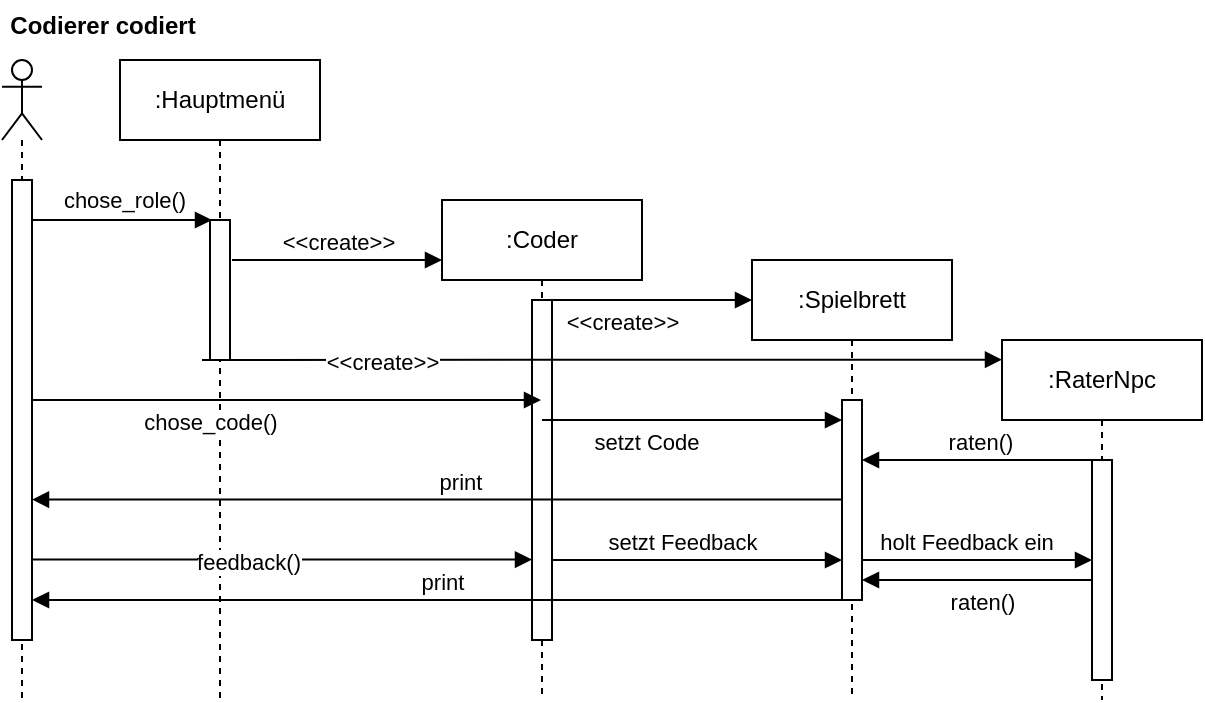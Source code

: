 <mxfile version="22.0.3" type="device">
  <diagram name="Page-1" id="2YBvvXClWsGukQMizWep">
    <mxGraphModel dx="587" dy="566" grid="1" gridSize="10" guides="1" tooltips="1" connect="1" arrows="1" fold="1" page="1" pageScale="1" pageWidth="850" pageHeight="1100" math="0" shadow="0">
      <root>
        <mxCell id="0" />
        <mxCell id="1" parent="0" />
        <mxCell id="aM9ryv3xv72pqoxQDRHE-1" value=":Hauptmenü" style="shape=umlLifeline;perimeter=lifelinePerimeter;whiteSpace=wrap;html=1;container=0;dropTarget=0;collapsible=0;recursiveResize=0;outlineConnect=0;portConstraint=eastwest;newEdgeStyle={&quot;edgeStyle&quot;:&quot;elbowEdgeStyle&quot;,&quot;elbow&quot;:&quot;vertical&quot;,&quot;curved&quot;:0,&quot;rounded&quot;:0};" parent="1" vertex="1">
          <mxGeometry x="109" y="40" width="100" height="320" as="geometry" />
        </mxCell>
        <mxCell id="aM9ryv3xv72pqoxQDRHE-2" value="" style="html=1;points=[];perimeter=orthogonalPerimeter;outlineConnect=0;targetShapes=umlLifeline;portConstraint=eastwest;newEdgeStyle={&quot;edgeStyle&quot;:&quot;elbowEdgeStyle&quot;,&quot;elbow&quot;:&quot;vertical&quot;,&quot;curved&quot;:0,&quot;rounded&quot;:0};" parent="aM9ryv3xv72pqoxQDRHE-1" vertex="1">
          <mxGeometry x="45" y="80" width="10" height="70" as="geometry" />
        </mxCell>
        <mxCell id="aM9ryv3xv72pqoxQDRHE-5" value=":Coder" style="shape=umlLifeline;perimeter=lifelinePerimeter;whiteSpace=wrap;html=1;container=0;dropTarget=0;collapsible=0;recursiveResize=0;outlineConnect=0;portConstraint=eastwest;newEdgeStyle={&quot;edgeStyle&quot;:&quot;elbowEdgeStyle&quot;,&quot;elbow&quot;:&quot;vertical&quot;,&quot;curved&quot;:0,&quot;rounded&quot;:0};" parent="1" vertex="1">
          <mxGeometry x="270" y="110" width="100" height="250" as="geometry" />
        </mxCell>
        <mxCell id="aM9ryv3xv72pqoxQDRHE-6" value="" style="html=1;points=[];perimeter=orthogonalPerimeter;outlineConnect=0;targetShapes=umlLifeline;portConstraint=eastwest;newEdgeStyle={&quot;edgeStyle&quot;:&quot;elbowEdgeStyle&quot;,&quot;elbow&quot;:&quot;vertical&quot;,&quot;curved&quot;:0,&quot;rounded&quot;:0};" parent="aM9ryv3xv72pqoxQDRHE-5" vertex="1">
          <mxGeometry x="45" y="50" width="10" height="170" as="geometry" />
        </mxCell>
        <mxCell id="aM9ryv3xv72pqoxQDRHE-7" value="&amp;lt;&amp;lt;create&amp;gt;&amp;gt;" style="html=1;verticalAlign=bottom;endArrow=block;edgeStyle=elbowEdgeStyle;elbow=vertical;curved=0;rounded=0;" parent="1" edge="1">
          <mxGeometry relative="1" as="geometry">
            <mxPoint x="165" y="140" as="sourcePoint" />
            <Array as="points">
              <mxPoint x="200" y="140" />
              <mxPoint x="242" y="130" />
            </Array>
            <mxPoint x="270" y="140" as="targetPoint" />
            <mxPoint as="offset" />
          </mxGeometry>
        </mxCell>
        <mxCell id="aM9ryv3xv72pqoxQDRHE-9" value="print" style="html=1;verticalAlign=bottom;endArrow=block;edgeStyle=elbowEdgeStyle;elbow=vertical;curved=0;rounded=0;" parent="1" target="Cum3BHSPglZvYzt42eMh-10" edge="1">
          <mxGeometry x="-0.03" relative="1" as="geometry">
            <mxPoint x="480" y="259.76" as="sourcePoint" />
            <Array as="points">
              <mxPoint x="422" y="259.76" />
            </Array>
            <mxPoint x="70" y="259.76" as="targetPoint" />
            <mxPoint as="offset" />
          </mxGeometry>
        </mxCell>
        <mxCell id="Cum3BHSPglZvYzt42eMh-9" value="" style="shape=umlLifeline;perimeter=lifelinePerimeter;whiteSpace=wrap;html=1;container=1;dropTarget=0;collapsible=0;recursiveResize=0;outlineConnect=0;portConstraint=eastwest;newEdgeStyle={&quot;curved&quot;:0,&quot;rounded&quot;:0};participant=umlActor;" parent="1" vertex="1">
          <mxGeometry x="50" y="40" width="20" height="320" as="geometry" />
        </mxCell>
        <mxCell id="Cum3BHSPglZvYzt42eMh-10" value="" style="html=1;points=[[0,0,0,0,5],[0,1,0,0,-5],[1,0,0,0,5],[1,1,0,0,-5]];perimeter=orthogonalPerimeter;outlineConnect=0;targetShapes=umlLifeline;portConstraint=eastwest;newEdgeStyle={&quot;curved&quot;:0,&quot;rounded&quot;:0};" parent="Cum3BHSPglZvYzt42eMh-9" vertex="1">
          <mxGeometry x="5" y="60" width="10" height="230" as="geometry" />
        </mxCell>
        <mxCell id="Cum3BHSPglZvYzt42eMh-11" value="" style="html=1;verticalAlign=bottom;endArrow=block;edgeStyle=elbowEdgeStyle;elbow=vertical;curved=0;rounded=0;" parent="1" edge="1">
          <mxGeometry relative="1" as="geometry">
            <mxPoint x="65" y="120" as="sourcePoint" />
            <Array as="points">
              <mxPoint x="127" y="120" />
            </Array>
            <mxPoint x="155" y="120" as="targetPoint" />
          </mxGeometry>
        </mxCell>
        <mxCell id="Cum3BHSPglZvYzt42eMh-12" value="chose_role()" style="edgeLabel;html=1;align=center;verticalAlign=middle;resizable=0;points=[];" parent="Cum3BHSPglZvYzt42eMh-11" vertex="1" connectable="0">
          <mxGeometry x="-0.104" y="1" relative="1" as="geometry">
            <mxPoint x="5" y="-9" as="offset" />
          </mxGeometry>
        </mxCell>
        <mxCell id="Cum3BHSPglZvYzt42eMh-15" value=":Spielbrett" style="shape=umlLifeline;perimeter=lifelinePerimeter;whiteSpace=wrap;html=1;container=1;dropTarget=0;collapsible=0;recursiveResize=0;outlineConnect=0;portConstraint=eastwest;newEdgeStyle={&quot;curved&quot;:0,&quot;rounded&quot;:0};" parent="1" vertex="1">
          <mxGeometry x="425" y="140" width="100" height="220" as="geometry" />
        </mxCell>
        <mxCell id="Cum3BHSPglZvYzt42eMh-17" value="" style="html=1;points=[[0,0,0,0,5],[0,1,0,0,-5],[1,0,0,0,5],[1,1,0,0,-5]];perimeter=orthogonalPerimeter;outlineConnect=0;targetShapes=umlLifeline;portConstraint=eastwest;newEdgeStyle={&quot;curved&quot;:0,&quot;rounded&quot;:0};" parent="Cum3BHSPglZvYzt42eMh-15" vertex="1">
          <mxGeometry x="45" y="70" width="10" height="100" as="geometry" />
        </mxCell>
        <mxCell id="Cum3BHSPglZvYzt42eMh-27" value=":RaterNpc" style="shape=umlLifeline;perimeter=lifelinePerimeter;whiteSpace=wrap;html=1;container=1;dropTarget=0;collapsible=0;recursiveResize=0;outlineConnect=0;portConstraint=eastwest;newEdgeStyle={&quot;curved&quot;:0,&quot;rounded&quot;:0};" parent="1" vertex="1">
          <mxGeometry x="550" y="180" width="100" height="180" as="geometry" />
        </mxCell>
        <mxCell id="Cum3BHSPglZvYzt42eMh-35" value="" style="html=1;points=[[0,0,0,0,5],[0,1,0,0,-5],[1,0,0,0,5],[1,1,0,0,-5]];perimeter=orthogonalPerimeter;outlineConnect=0;targetShapes=umlLifeline;portConstraint=eastwest;newEdgeStyle={&quot;curved&quot;:0,&quot;rounded&quot;:0};" parent="Cum3BHSPglZvYzt42eMh-27" vertex="1">
          <mxGeometry x="45" y="60" width="10" height="110" as="geometry" />
        </mxCell>
        <mxCell id="Cum3BHSPglZvYzt42eMh-29" value="&amp;lt;&amp;lt;create&amp;gt;&amp;gt;" style="html=1;verticalAlign=bottom;endArrow=block;edgeStyle=elbowEdgeStyle;elbow=vertical;curved=0;rounded=0;" parent="1" edge="1">
          <mxGeometry x="-0.3" y="-20" relative="1" as="geometry">
            <mxPoint x="325" y="160" as="sourcePoint" />
            <Array as="points">
              <mxPoint x="360" y="160" />
              <mxPoint x="402" y="150" />
            </Array>
            <mxPoint x="425" y="160" as="targetPoint" />
            <mxPoint as="offset" />
          </mxGeometry>
        </mxCell>
        <mxCell id="Cum3BHSPglZvYzt42eMh-30" value="&amp;lt;&amp;lt;create&amp;gt;&amp;gt;" style="html=1;verticalAlign=bottom;endArrow=block;edgeStyle=elbowEdgeStyle;elbow=vertical;curved=0;rounded=0;entryX=0;entryY=0.055;entryDx=0;entryDy=0;entryPerimeter=0;" parent="1" target="Cum3BHSPglZvYzt42eMh-27" edge="1">
          <mxGeometry x="-0.549" y="-10" relative="1" as="geometry">
            <mxPoint x="150" y="190" as="sourcePoint" />
            <Array as="points">
              <mxPoint x="368" y="189.83" />
              <mxPoint x="410" y="179.83" />
            </Array>
            <mxPoint x="539" y="188.1" as="targetPoint" />
            <mxPoint as="offset" />
          </mxGeometry>
        </mxCell>
        <mxCell id="Cum3BHSPglZvYzt42eMh-37" value="" style="html=1;verticalAlign=bottom;endArrow=block;edgeStyle=elbowEdgeStyle;elbow=vertical;curved=0;rounded=0;" parent="1" source="Cum3BHSPglZvYzt42eMh-10" target="aM9ryv3xv72pqoxQDRHE-6" edge="1">
          <mxGeometry x="-0.3" y="-20" relative="1" as="geometry">
            <mxPoint x="70" y="289.93" as="sourcePoint" />
            <Array as="points">
              <mxPoint x="288" y="289.76" />
              <mxPoint x="330" y="279.76" />
            </Array>
            <mxPoint x="150" y="290" as="targetPoint" />
            <mxPoint as="offset" />
          </mxGeometry>
        </mxCell>
        <mxCell id="Cum3BHSPglZvYzt42eMh-38" value="feedback()" style="edgeLabel;html=1;align=center;verticalAlign=middle;resizable=0;points=[];" parent="Cum3BHSPglZvYzt42eMh-37" vertex="1" connectable="0">
          <mxGeometry x="-0.136" y="-1" relative="1" as="geometry">
            <mxPoint as="offset" />
          </mxGeometry>
        </mxCell>
        <mxCell id="Cum3BHSPglZvYzt42eMh-41" value="setzt Feedback" style="html=1;verticalAlign=bottom;endArrow=block;edgeStyle=elbowEdgeStyle;elbow=vertical;curved=0;rounded=0;" parent="1" source="aM9ryv3xv72pqoxQDRHE-6" edge="1">
          <mxGeometry x="-0.103" relative="1" as="geometry">
            <mxPoint x="330" y="300" as="sourcePoint" />
            <Array as="points">
              <mxPoint x="380" y="290" />
              <mxPoint x="457" y="300" />
              <mxPoint x="499" y="290" />
            </Array>
            <mxPoint x="470" y="290" as="targetPoint" />
            <mxPoint as="offset" />
          </mxGeometry>
        </mxCell>
        <mxCell id="Cum3BHSPglZvYzt42eMh-45" value="print" style="html=1;verticalAlign=bottom;endArrow=block;edgeStyle=elbowEdgeStyle;elbow=vertical;curved=0;rounded=0;" parent="1" source="Cum3BHSPglZvYzt42eMh-17" target="Cum3BHSPglZvYzt42eMh-10" edge="1">
          <mxGeometry x="-0.012" relative="1" as="geometry">
            <mxPoint x="465" y="310" as="sourcePoint" />
            <Array as="points">
              <mxPoint x="407" y="310" />
            </Array>
            <mxPoint x="70" y="310" as="targetPoint" />
            <mxPoint as="offset" />
          </mxGeometry>
        </mxCell>
        <mxCell id="d95E2YSFVsNe1v6tDY5f-1" value="Codierer codiert" style="text;align=center;fontStyle=1;verticalAlign=middle;spacingLeft=3;spacingRight=3;strokeColor=none;rotatable=0;points=[[0,0.5],[1,0.5]];portConstraint=eastwest;html=1;" parent="1" vertex="1">
          <mxGeometry x="60" y="10" width="80" height="26" as="geometry" />
        </mxCell>
        <mxCell id="d95E2YSFVsNe1v6tDY5f-2" value="raten()" style="html=1;verticalAlign=bottom;endArrow=block;edgeStyle=elbowEdgeStyle;elbow=vertical;curved=0;rounded=0;" parent="1" edge="1">
          <mxGeometry x="-0.029" relative="1" as="geometry">
            <mxPoint x="595" y="240" as="sourcePoint" />
            <Array as="points">
              <mxPoint x="570" y="240" />
              <mxPoint x="580" y="240" />
              <mxPoint x="550" y="240" />
              <mxPoint x="542" y="259.76" />
            </Array>
            <mxPoint x="480" y="240" as="targetPoint" />
            <mxPoint as="offset" />
          </mxGeometry>
        </mxCell>
        <mxCell id="d95E2YSFVsNe1v6tDY5f-3" value="raten()" style="html=1;verticalAlign=bottom;endArrow=block;edgeStyle=elbowEdgeStyle;elbow=vertical;curved=0;rounded=0;" parent="1" edge="1">
          <mxGeometry x="-0.043" y="20" relative="1" as="geometry">
            <mxPoint x="595" y="300" as="sourcePoint" />
            <Array as="points">
              <mxPoint x="570" y="300" />
              <mxPoint x="580" y="300" />
              <mxPoint x="550" y="300" />
              <mxPoint x="542" y="319.76" />
            </Array>
            <mxPoint x="480" y="300" as="targetPoint" />
            <mxPoint as="offset" />
          </mxGeometry>
        </mxCell>
        <mxCell id="d95E2YSFVsNe1v6tDY5f-4" value="holt Feedback ein" style="html=1;verticalAlign=bottom;endArrow=block;edgeStyle=elbowEdgeStyle;elbow=vertical;curved=0;rounded=0;" parent="1" edge="1">
          <mxGeometry x="-0.103" relative="1" as="geometry">
            <mxPoint x="480" y="290" as="sourcePoint" />
            <Array as="points">
              <mxPoint x="515" y="290" />
              <mxPoint x="592" y="300" />
              <mxPoint x="634" y="290" />
            </Array>
            <mxPoint x="595" y="290" as="targetPoint" />
            <mxPoint as="offset" />
          </mxGeometry>
        </mxCell>
        <mxCell id="9H0Ir0YTXcQy_BkiHlER-1" value="chose_code()" style="html=1;verticalAlign=bottom;endArrow=block;edgeStyle=elbowEdgeStyle;elbow=vertical;curved=0;rounded=0;" edge="1" parent="1" source="Cum3BHSPglZvYzt42eMh-10" target="aM9ryv3xv72pqoxQDRHE-5">
          <mxGeometry x="-0.3" y="-20" relative="1" as="geometry">
            <mxPoint x="70" y="210" as="sourcePoint" />
            <Array as="points">
              <mxPoint x="240" y="210" />
            </Array>
            <mxPoint x="300" y="210" as="targetPoint" />
            <mxPoint as="offset" />
          </mxGeometry>
        </mxCell>
        <mxCell id="9H0Ir0YTXcQy_BkiHlER-2" value="setzt Code" style="html=1;verticalAlign=bottom;endArrow=block;edgeStyle=elbowEdgeStyle;elbow=vertical;curved=0;rounded=0;exitX=0.5;exitY=0.353;exitDx=0;exitDy=0;exitPerimeter=0;" edge="1" parent="1">
          <mxGeometry x="-0.3" y="-20" relative="1" as="geometry">
            <mxPoint x="320" y="220.01" as="sourcePoint" />
            <Array as="points" />
            <mxPoint x="470" y="220" as="targetPoint" />
            <mxPoint as="offset" />
          </mxGeometry>
        </mxCell>
      </root>
    </mxGraphModel>
  </diagram>
</mxfile>
